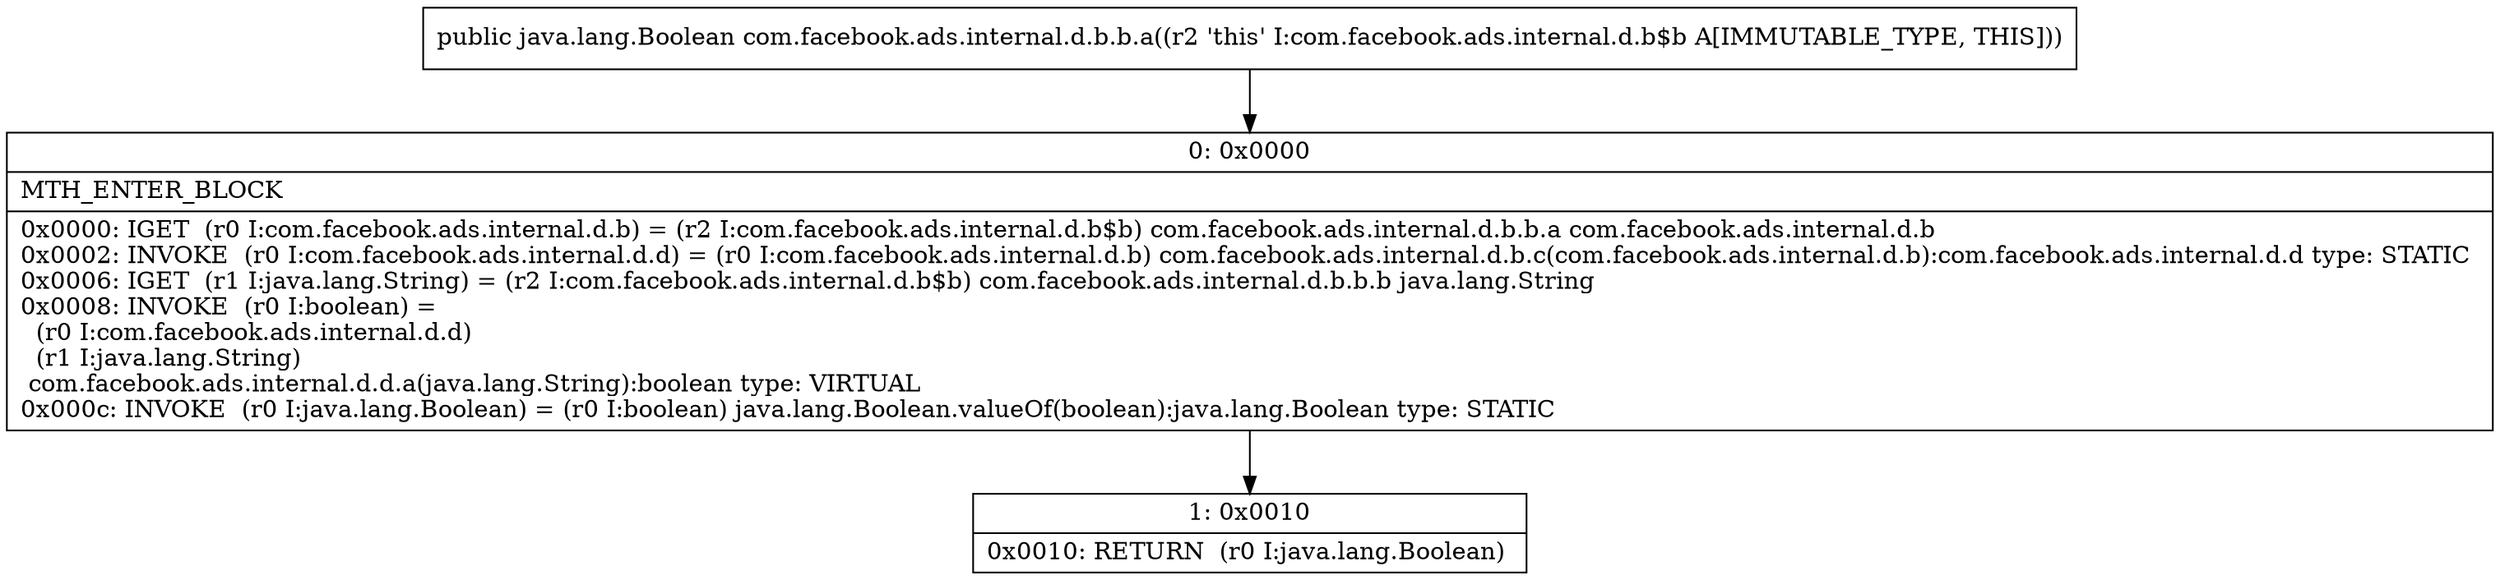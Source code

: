 digraph "CFG forcom.facebook.ads.internal.d.b.b.a()Ljava\/lang\/Boolean;" {
Node_0 [shape=record,label="{0\:\ 0x0000|MTH_ENTER_BLOCK\l|0x0000: IGET  (r0 I:com.facebook.ads.internal.d.b) = (r2 I:com.facebook.ads.internal.d.b$b) com.facebook.ads.internal.d.b.b.a com.facebook.ads.internal.d.b \l0x0002: INVOKE  (r0 I:com.facebook.ads.internal.d.d) = (r0 I:com.facebook.ads.internal.d.b) com.facebook.ads.internal.d.b.c(com.facebook.ads.internal.d.b):com.facebook.ads.internal.d.d type: STATIC \l0x0006: IGET  (r1 I:java.lang.String) = (r2 I:com.facebook.ads.internal.d.b$b) com.facebook.ads.internal.d.b.b.b java.lang.String \l0x0008: INVOKE  (r0 I:boolean) = \l  (r0 I:com.facebook.ads.internal.d.d)\l  (r1 I:java.lang.String)\l com.facebook.ads.internal.d.d.a(java.lang.String):boolean type: VIRTUAL \l0x000c: INVOKE  (r0 I:java.lang.Boolean) = (r0 I:boolean) java.lang.Boolean.valueOf(boolean):java.lang.Boolean type: STATIC \l}"];
Node_1 [shape=record,label="{1\:\ 0x0010|0x0010: RETURN  (r0 I:java.lang.Boolean) \l}"];
MethodNode[shape=record,label="{public java.lang.Boolean com.facebook.ads.internal.d.b.b.a((r2 'this' I:com.facebook.ads.internal.d.b$b A[IMMUTABLE_TYPE, THIS])) }"];
MethodNode -> Node_0;
Node_0 -> Node_1;
}

